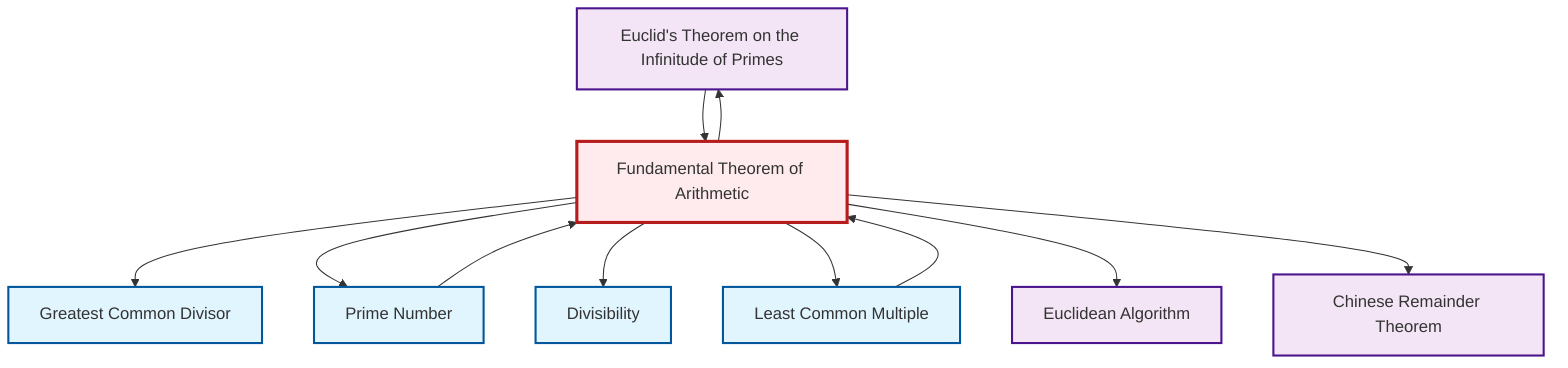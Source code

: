 graph TD
    classDef definition fill:#e1f5fe,stroke:#01579b,stroke-width:2px
    classDef theorem fill:#f3e5f5,stroke:#4a148c,stroke-width:2px
    classDef axiom fill:#fff3e0,stroke:#e65100,stroke-width:2px
    classDef example fill:#e8f5e9,stroke:#1b5e20,stroke-width:2px
    classDef current fill:#ffebee,stroke:#b71c1c,stroke-width:3px
    thm-euclid-infinitude-primes["Euclid's Theorem on the Infinitude of Primes"]:::theorem
    thm-fundamental-arithmetic["Fundamental Theorem of Arithmetic"]:::theorem
    thm-chinese-remainder["Chinese Remainder Theorem"]:::theorem
    def-prime["Prime Number"]:::definition
    def-gcd["Greatest Common Divisor"]:::definition
    def-lcm["Least Common Multiple"]:::definition
    def-divisibility["Divisibility"]:::definition
    thm-euclidean-algorithm["Euclidean Algorithm"]:::theorem
    thm-fundamental-arithmetic --> def-gcd
    def-lcm --> thm-fundamental-arithmetic
    thm-euclid-infinitude-primes --> thm-fundamental-arithmetic
    thm-fundamental-arithmetic --> def-prime
    thm-fundamental-arithmetic --> def-divisibility
    def-prime --> thm-fundamental-arithmetic
    thm-fundamental-arithmetic --> def-lcm
    thm-fundamental-arithmetic --> thm-euclidean-algorithm
    thm-fundamental-arithmetic --> thm-chinese-remainder
    thm-fundamental-arithmetic --> thm-euclid-infinitude-primes
    class thm-fundamental-arithmetic current